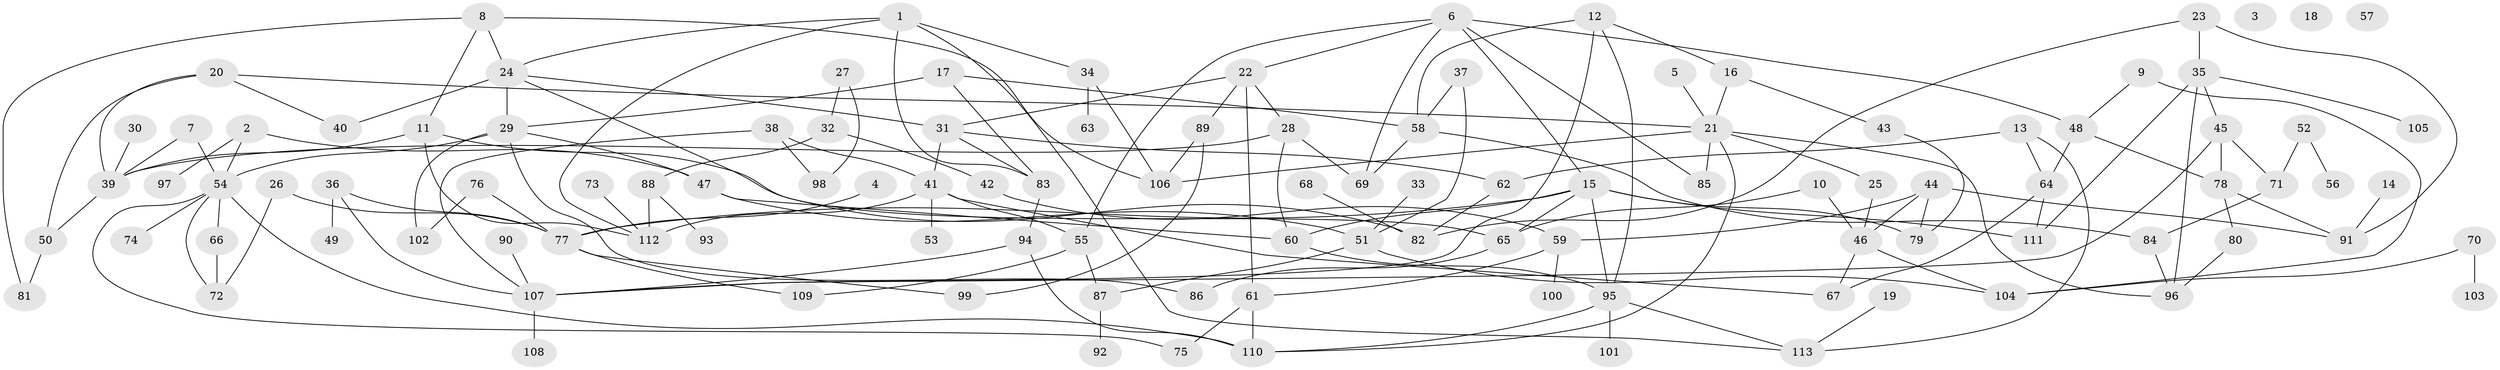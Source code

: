 // coarse degree distribution, {7: 0.07692307692307693, 3: 0.1794871794871795, 0: 0.038461538461538464, 1: 0.20512820512820512, 8: 0.0641025641025641, 2: 0.16666666666666666, 4: 0.14102564102564102, 5: 0.05128205128205128, 12: 0.01282051282051282, 6: 0.0641025641025641}
// Generated by graph-tools (version 1.1) at 2025/41/03/06/25 10:41:20]
// undirected, 113 vertices, 172 edges
graph export_dot {
graph [start="1"]
  node [color=gray90,style=filled];
  1;
  2;
  3;
  4;
  5;
  6;
  7;
  8;
  9;
  10;
  11;
  12;
  13;
  14;
  15;
  16;
  17;
  18;
  19;
  20;
  21;
  22;
  23;
  24;
  25;
  26;
  27;
  28;
  29;
  30;
  31;
  32;
  33;
  34;
  35;
  36;
  37;
  38;
  39;
  40;
  41;
  42;
  43;
  44;
  45;
  46;
  47;
  48;
  49;
  50;
  51;
  52;
  53;
  54;
  55;
  56;
  57;
  58;
  59;
  60;
  61;
  62;
  63;
  64;
  65;
  66;
  67;
  68;
  69;
  70;
  71;
  72;
  73;
  74;
  75;
  76;
  77;
  78;
  79;
  80;
  81;
  82;
  83;
  84;
  85;
  86;
  87;
  88;
  89;
  90;
  91;
  92;
  93;
  94;
  95;
  96;
  97;
  98;
  99;
  100;
  101;
  102;
  103;
  104;
  105;
  106;
  107;
  108;
  109;
  110;
  111;
  112;
  113;
  1 -- 24;
  1 -- 34;
  1 -- 83;
  1 -- 112;
  1 -- 113;
  2 -- 47;
  2 -- 54;
  2 -- 97;
  4 -- 77;
  5 -- 21;
  6 -- 15;
  6 -- 22;
  6 -- 48;
  6 -- 55;
  6 -- 69;
  6 -- 85;
  7 -- 39;
  7 -- 54;
  8 -- 11;
  8 -- 24;
  8 -- 81;
  8 -- 106;
  9 -- 48;
  9 -- 104;
  10 -- 46;
  10 -- 65;
  11 -- 39;
  11 -- 65;
  11 -- 112;
  12 -- 16;
  12 -- 58;
  12 -- 95;
  12 -- 107;
  13 -- 62;
  13 -- 64;
  13 -- 113;
  14 -- 91;
  15 -- 60;
  15 -- 65;
  15 -- 77;
  15 -- 79;
  15 -- 95;
  15 -- 111;
  16 -- 21;
  16 -- 43;
  17 -- 29;
  17 -- 58;
  17 -- 83;
  19 -- 113;
  20 -- 21;
  20 -- 39;
  20 -- 40;
  20 -- 50;
  21 -- 25;
  21 -- 85;
  21 -- 96;
  21 -- 106;
  21 -- 110;
  22 -- 28;
  22 -- 31;
  22 -- 61;
  22 -- 89;
  23 -- 35;
  23 -- 82;
  23 -- 91;
  24 -- 29;
  24 -- 31;
  24 -- 40;
  24 -- 82;
  25 -- 46;
  26 -- 72;
  26 -- 77;
  27 -- 32;
  27 -- 98;
  28 -- 39;
  28 -- 60;
  28 -- 69;
  29 -- 47;
  29 -- 54;
  29 -- 86;
  29 -- 102;
  30 -- 39;
  31 -- 41;
  31 -- 62;
  31 -- 83;
  32 -- 42;
  32 -- 88;
  33 -- 51;
  34 -- 63;
  34 -- 106;
  35 -- 45;
  35 -- 96;
  35 -- 105;
  35 -- 111;
  36 -- 49;
  36 -- 77;
  36 -- 107;
  37 -- 51;
  37 -- 58;
  38 -- 41;
  38 -- 98;
  38 -- 107;
  39 -- 50;
  41 -- 53;
  41 -- 55;
  41 -- 67;
  41 -- 112;
  42 -- 59;
  43 -- 79;
  44 -- 46;
  44 -- 59;
  44 -- 79;
  44 -- 91;
  45 -- 71;
  45 -- 78;
  45 -- 107;
  46 -- 67;
  46 -- 104;
  47 -- 51;
  47 -- 60;
  48 -- 64;
  48 -- 78;
  50 -- 81;
  51 -- 87;
  51 -- 104;
  52 -- 56;
  52 -- 71;
  54 -- 66;
  54 -- 72;
  54 -- 74;
  54 -- 75;
  54 -- 110;
  55 -- 87;
  55 -- 109;
  58 -- 69;
  58 -- 84;
  59 -- 61;
  59 -- 100;
  60 -- 95;
  61 -- 75;
  61 -- 110;
  62 -- 82;
  64 -- 67;
  64 -- 111;
  65 -- 86;
  66 -- 72;
  68 -- 82;
  70 -- 103;
  70 -- 104;
  71 -- 84;
  73 -- 112;
  76 -- 77;
  76 -- 102;
  77 -- 99;
  77 -- 109;
  78 -- 80;
  78 -- 91;
  80 -- 96;
  83 -- 94;
  84 -- 96;
  87 -- 92;
  88 -- 93;
  88 -- 112;
  89 -- 99;
  89 -- 106;
  90 -- 107;
  94 -- 107;
  94 -- 110;
  95 -- 101;
  95 -- 110;
  95 -- 113;
  107 -- 108;
}
